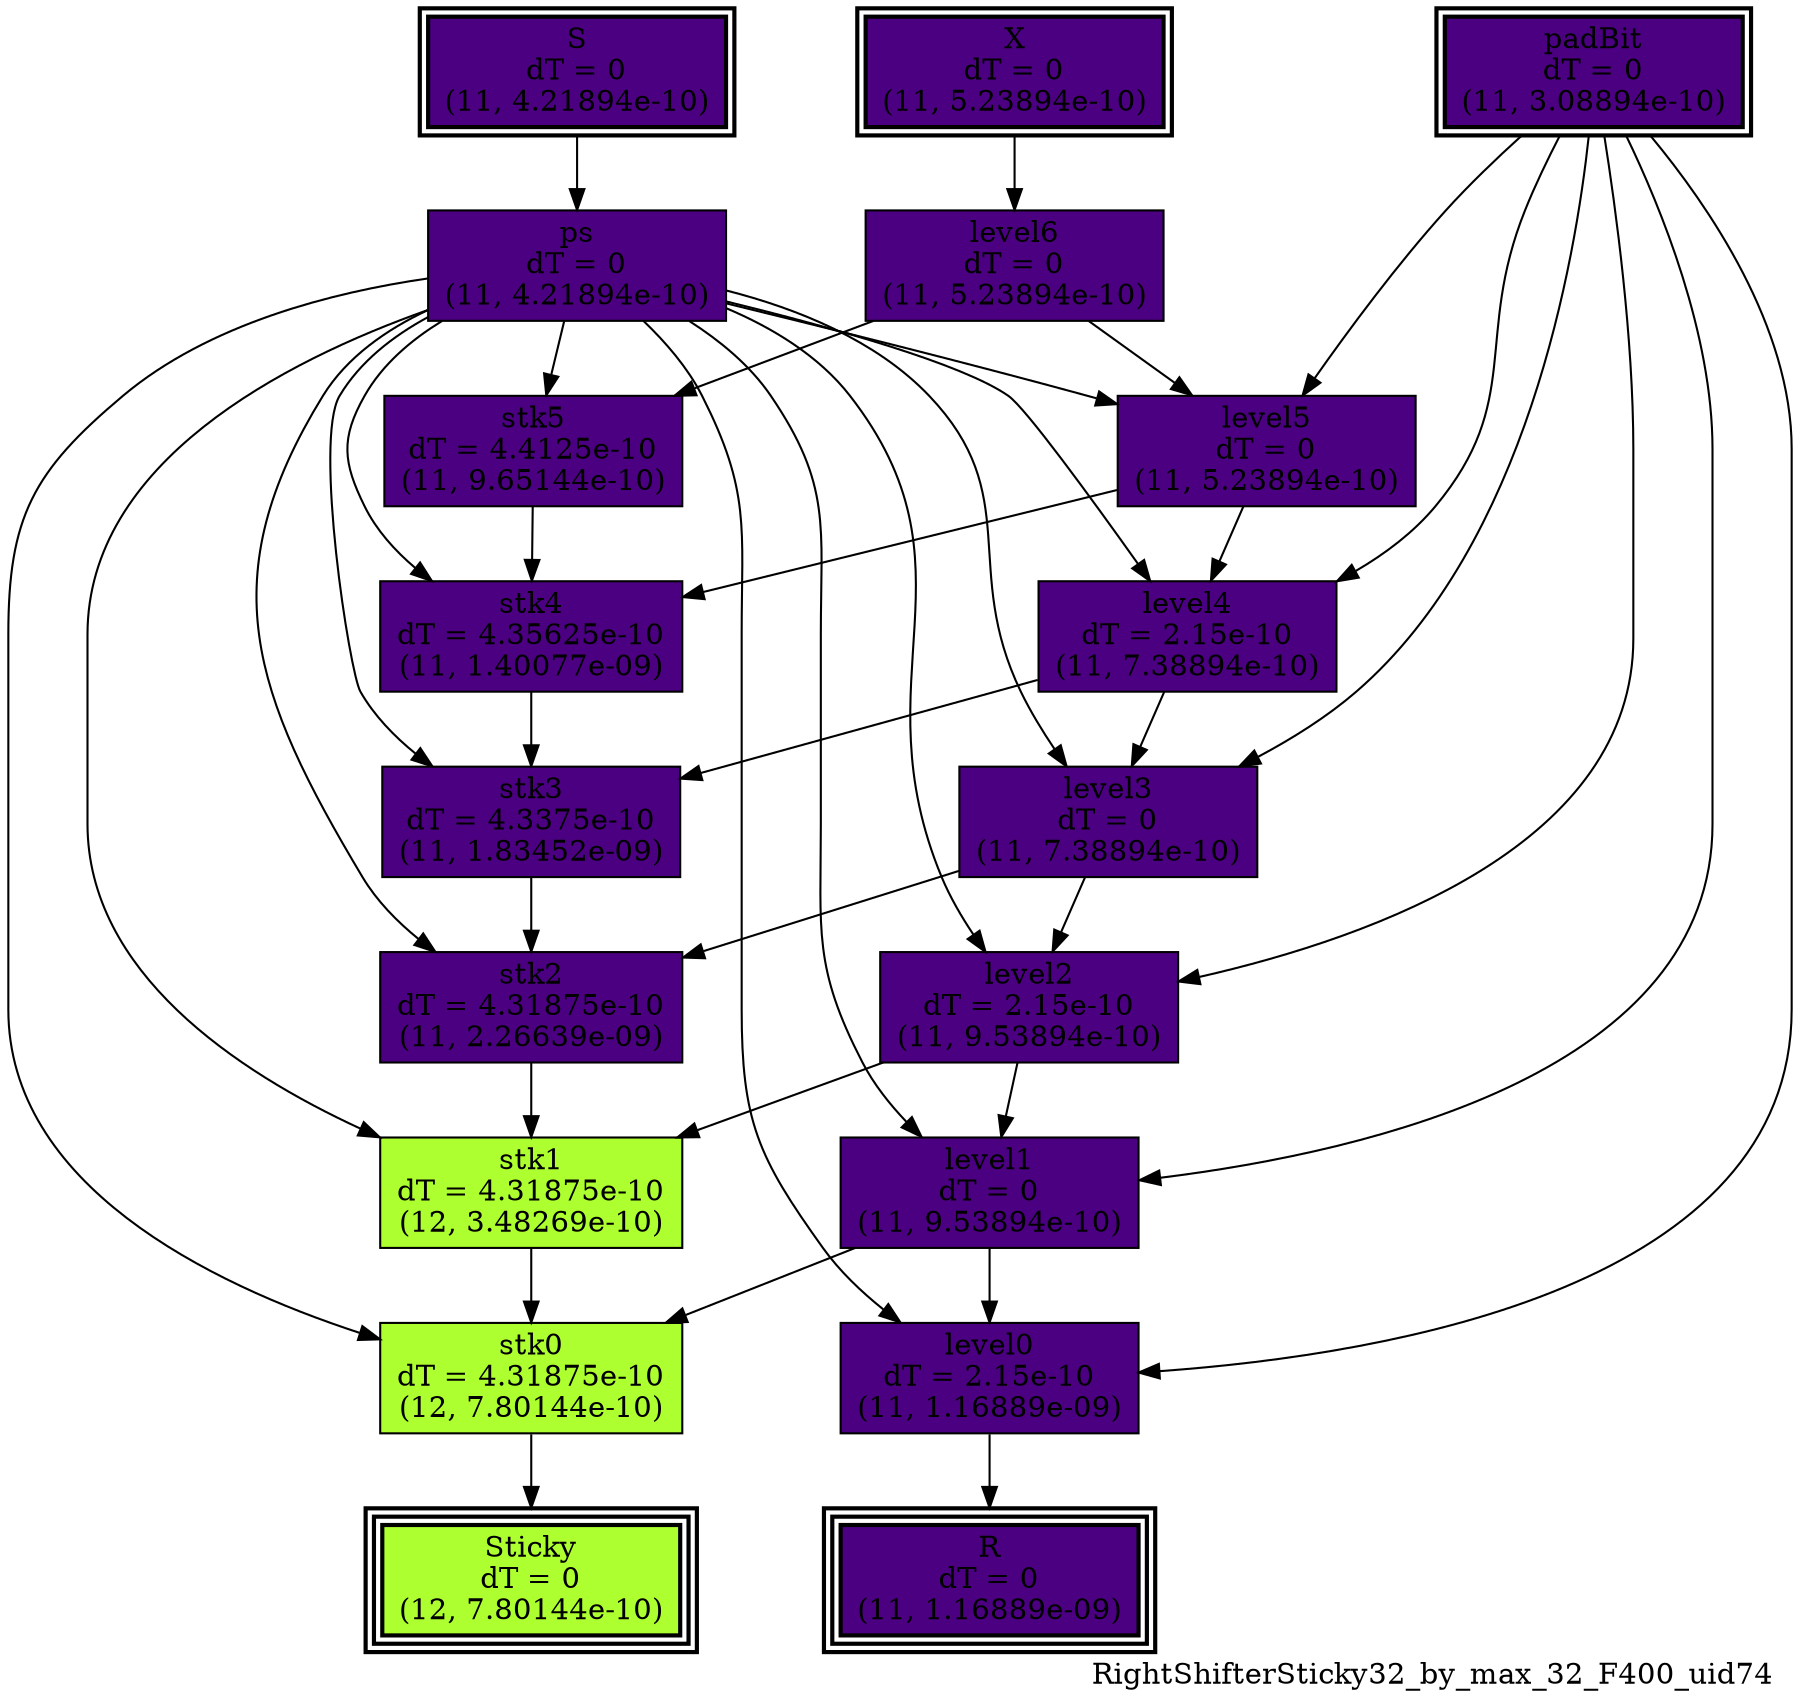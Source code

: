 digraph RightShifterSticky32_by_max_32_F400_uid74
{
	//graph drawing options
	label=RightShifterSticky32_by_max_32_F400_uid74;
	labelloc=bottom;
	labeljust=right;
	ratio=auto;
	nodesep=0.25;
	ranksep=0.5;

	//input/output signals of operator RightShifterSticky32_by_max_32_F400_uid74
	X__RightShifterSticky32_by_max_32_F400_uid74 [ label="X\ndT = 0\n(11, 5.23894e-10)", shape=box, color=black, style="bold, filled", fillcolor=indigo, peripheries=2 ];
	S__RightShifterSticky32_by_max_32_F400_uid74 [ label="S\ndT = 0\n(11, 4.21894e-10)", shape=box, color=black, style="bold, filled", fillcolor=indigo, peripheries=2 ];
	padBit__RightShifterSticky32_by_max_32_F400_uid74 [ label="padBit\ndT = 0\n(11, 3.08894e-10)", shape=box, color=black, style="bold, filled", fillcolor=indigo, peripheries=2 ];
	R__RightShifterSticky32_by_max_32_F400_uid74 [ label="R\ndT = 0\n(11, 1.16889e-09)", shape=box, color=black, style="bold, filled", fillcolor=indigo, peripheries=3 ];
	Sticky__RightShifterSticky32_by_max_32_F400_uid74 [ label="Sticky\ndT = 0\n(12, 7.80144e-10)", shape=box, color=black, style="bold, filled", fillcolor=greenyellow, peripheries=3 ];
	{rank=same X__RightShifterSticky32_by_max_32_F400_uid74, S__RightShifterSticky32_by_max_32_F400_uid74, padBit__RightShifterSticky32_by_max_32_F400_uid74};
	{rank=same R__RightShifterSticky32_by_max_32_F400_uid74, Sticky__RightShifterSticky32_by_max_32_F400_uid74};
	//internal signals of operator RightShifterSticky32_by_max_32_F400_uid74
	ps__RightShifterSticky32_by_max_32_F400_uid74 [ label="ps\ndT = 0\n(11, 4.21894e-10)", shape=box, color=black, style=filled, fillcolor=indigo, peripheries=1 ];
	level6__RightShifterSticky32_by_max_32_F400_uid74 [ label="level6\ndT = 0\n(11, 5.23894e-10)", shape=box, color=black, style=filled, fillcolor=indigo, peripheries=1 ];
	stk5__RightShifterSticky32_by_max_32_F400_uid74 [ label="stk5\ndT = 4.4125e-10\n(11, 9.65144e-10)", shape=box, color=black, style=filled, fillcolor=indigo, peripheries=1 ];
	level5__RightShifterSticky32_by_max_32_F400_uid74 [ label="level5\ndT = 0\n(11, 5.23894e-10)", shape=box, color=black, style=filled, fillcolor=indigo, peripheries=1 ];
	stk4__RightShifterSticky32_by_max_32_F400_uid74 [ label="stk4\ndT = 4.35625e-10\n(11, 1.40077e-09)", shape=box, color=black, style=filled, fillcolor=indigo, peripheries=1 ];
	level4__RightShifterSticky32_by_max_32_F400_uid74 [ label="level4\ndT = 2.15e-10\n(11, 7.38894e-10)", shape=box, color=black, style=filled, fillcolor=indigo, peripheries=1 ];
	stk3__RightShifterSticky32_by_max_32_F400_uid74 [ label="stk3\ndT = 4.3375e-10\n(11, 1.83452e-09)", shape=box, color=black, style=filled, fillcolor=indigo, peripheries=1 ];
	level3__RightShifterSticky32_by_max_32_F400_uid74 [ label="level3\ndT = 0\n(11, 7.38894e-10)", shape=box, color=black, style=filled, fillcolor=indigo, peripheries=1 ];
	stk2__RightShifterSticky32_by_max_32_F400_uid74 [ label="stk2\ndT = 4.31875e-10\n(11, 2.26639e-09)", shape=box, color=black, style=filled, fillcolor=indigo, peripheries=1 ];
	level2__RightShifterSticky32_by_max_32_F400_uid74 [ label="level2\ndT = 2.15e-10\n(11, 9.53894e-10)", shape=box, color=black, style=filled, fillcolor=indigo, peripheries=1 ];
	stk1__RightShifterSticky32_by_max_32_F400_uid74 [ label="stk1\ndT = 4.31875e-10\n(12, 3.48269e-10)", shape=box, color=black, style=filled, fillcolor=greenyellow, peripheries=1 ];
	level1__RightShifterSticky32_by_max_32_F400_uid74 [ label="level1\ndT = 0\n(11, 9.53894e-10)", shape=box, color=black, style=filled, fillcolor=indigo, peripheries=1 ];
	stk0__RightShifterSticky32_by_max_32_F400_uid74 [ label="stk0\ndT = 4.31875e-10\n(12, 7.80144e-10)", shape=box, color=black, style=filled, fillcolor=greenyellow, peripheries=1 ];
	level0__RightShifterSticky32_by_max_32_F400_uid74 [ label="level0\ndT = 2.15e-10\n(11, 1.16889e-09)", shape=box, color=black, style=filled, fillcolor=indigo, peripheries=1 ];

	//subcomponents of operator RightShifterSticky32_by_max_32_F400_uid74

	//input and internal signal connections of operator RightShifterSticky32_by_max_32_F400_uid74
	X__RightShifterSticky32_by_max_32_F400_uid74 -> level6__RightShifterSticky32_by_max_32_F400_uid74 [ arrowhead=normal, arrowsize=1.0, arrowtail=normal, color=black, dir=forward  ];
	S__RightShifterSticky32_by_max_32_F400_uid74 -> ps__RightShifterSticky32_by_max_32_F400_uid74 [ arrowhead=normal, arrowsize=1.0, arrowtail=normal, color=black, dir=forward  ];
	padBit__RightShifterSticky32_by_max_32_F400_uid74 -> level5__RightShifterSticky32_by_max_32_F400_uid74 [ arrowhead=normal, arrowsize=1.0, arrowtail=normal, color=black, dir=forward  ];
	padBit__RightShifterSticky32_by_max_32_F400_uid74 -> level4__RightShifterSticky32_by_max_32_F400_uid74 [ arrowhead=normal, arrowsize=1.0, arrowtail=normal, color=black, dir=forward  ];
	padBit__RightShifterSticky32_by_max_32_F400_uid74 -> level3__RightShifterSticky32_by_max_32_F400_uid74 [ arrowhead=normal, arrowsize=1.0, arrowtail=normal, color=black, dir=forward  ];
	padBit__RightShifterSticky32_by_max_32_F400_uid74 -> level2__RightShifterSticky32_by_max_32_F400_uid74 [ arrowhead=normal, arrowsize=1.0, arrowtail=normal, color=black, dir=forward  ];
	padBit__RightShifterSticky32_by_max_32_F400_uid74 -> level1__RightShifterSticky32_by_max_32_F400_uid74 [ arrowhead=normal, arrowsize=1.0, arrowtail=normal, color=black, dir=forward  ];
	padBit__RightShifterSticky32_by_max_32_F400_uid74 -> level0__RightShifterSticky32_by_max_32_F400_uid74 [ arrowhead=normal, arrowsize=1.0, arrowtail=normal, color=black, dir=forward  ];
	ps__RightShifterSticky32_by_max_32_F400_uid74 -> stk5__RightShifterSticky32_by_max_32_F400_uid74 [ arrowhead=normal, arrowsize=1.0, arrowtail=normal, color=black, dir=forward  ];
	ps__RightShifterSticky32_by_max_32_F400_uid74 -> level5__RightShifterSticky32_by_max_32_F400_uid74 [ arrowhead=normal, arrowsize=1.0, arrowtail=normal, color=black, dir=forward  ];
	ps__RightShifterSticky32_by_max_32_F400_uid74 -> stk4__RightShifterSticky32_by_max_32_F400_uid74 [ arrowhead=normal, arrowsize=1.0, arrowtail=normal, color=black, dir=forward  ];
	ps__RightShifterSticky32_by_max_32_F400_uid74 -> level4__RightShifterSticky32_by_max_32_F400_uid74 [ arrowhead=normal, arrowsize=1.0, arrowtail=normal, color=black, dir=forward  ];
	ps__RightShifterSticky32_by_max_32_F400_uid74 -> stk3__RightShifterSticky32_by_max_32_F400_uid74 [ arrowhead=normal, arrowsize=1.0, arrowtail=normal, color=black, dir=forward  ];
	ps__RightShifterSticky32_by_max_32_F400_uid74 -> level3__RightShifterSticky32_by_max_32_F400_uid74 [ arrowhead=normal, arrowsize=1.0, arrowtail=normal, color=black, dir=forward  ];
	ps__RightShifterSticky32_by_max_32_F400_uid74 -> stk2__RightShifterSticky32_by_max_32_F400_uid74 [ arrowhead=normal, arrowsize=1.0, arrowtail=normal, color=black, dir=forward  ];
	ps__RightShifterSticky32_by_max_32_F400_uid74 -> level2__RightShifterSticky32_by_max_32_F400_uid74 [ arrowhead=normal, arrowsize=1.0, arrowtail=normal, color=black, dir=forward  ];
	ps__RightShifterSticky32_by_max_32_F400_uid74 -> stk1__RightShifterSticky32_by_max_32_F400_uid74 [ arrowhead=normal, arrowsize=1.0, arrowtail=normal, color=black, dir=forward  ];
	ps__RightShifterSticky32_by_max_32_F400_uid74 -> level1__RightShifterSticky32_by_max_32_F400_uid74 [ arrowhead=normal, arrowsize=1.0, arrowtail=normal, color=black, dir=forward  ];
	ps__RightShifterSticky32_by_max_32_F400_uid74 -> stk0__RightShifterSticky32_by_max_32_F400_uid74 [ arrowhead=normal, arrowsize=1.0, arrowtail=normal, color=black, dir=forward  ];
	ps__RightShifterSticky32_by_max_32_F400_uid74 -> level0__RightShifterSticky32_by_max_32_F400_uid74 [ arrowhead=normal, arrowsize=1.0, arrowtail=normal, color=black, dir=forward  ];
	level6__RightShifterSticky32_by_max_32_F400_uid74 -> stk5__RightShifterSticky32_by_max_32_F400_uid74 [ arrowhead=normal, arrowsize=1.0, arrowtail=normal, color=black, dir=forward  ];
	level6__RightShifterSticky32_by_max_32_F400_uid74 -> level5__RightShifterSticky32_by_max_32_F400_uid74 [ arrowhead=normal, arrowsize=1.0, arrowtail=normal, color=black, dir=forward  ];
	stk5__RightShifterSticky32_by_max_32_F400_uid74 -> stk4__RightShifterSticky32_by_max_32_F400_uid74 [ arrowhead=normal, arrowsize=1.0, arrowtail=normal, color=black, dir=forward  ];
	level5__RightShifterSticky32_by_max_32_F400_uid74 -> stk4__RightShifterSticky32_by_max_32_F400_uid74 [ arrowhead=normal, arrowsize=1.0, arrowtail=normal, color=black, dir=forward  ];
	level5__RightShifterSticky32_by_max_32_F400_uid74 -> level4__RightShifterSticky32_by_max_32_F400_uid74 [ arrowhead=normal, arrowsize=1.0, arrowtail=normal, color=black, dir=forward  ];
	stk4__RightShifterSticky32_by_max_32_F400_uid74 -> stk3__RightShifterSticky32_by_max_32_F400_uid74 [ arrowhead=normal, arrowsize=1.0, arrowtail=normal, color=black, dir=forward  ];
	level4__RightShifterSticky32_by_max_32_F400_uid74 -> stk3__RightShifterSticky32_by_max_32_F400_uid74 [ arrowhead=normal, arrowsize=1.0, arrowtail=normal, color=black, dir=forward  ];
	level4__RightShifterSticky32_by_max_32_F400_uid74 -> level3__RightShifterSticky32_by_max_32_F400_uid74 [ arrowhead=normal, arrowsize=1.0, arrowtail=normal, color=black, dir=forward  ];
	stk3__RightShifterSticky32_by_max_32_F400_uid74 -> stk2__RightShifterSticky32_by_max_32_F400_uid74 [ arrowhead=normal, arrowsize=1.0, arrowtail=normal, color=black, dir=forward  ];
	level3__RightShifterSticky32_by_max_32_F400_uid74 -> stk2__RightShifterSticky32_by_max_32_F400_uid74 [ arrowhead=normal, arrowsize=1.0, arrowtail=normal, color=black, dir=forward  ];
	level3__RightShifterSticky32_by_max_32_F400_uid74 -> level2__RightShifterSticky32_by_max_32_F400_uid74 [ arrowhead=normal, arrowsize=1.0, arrowtail=normal, color=black, dir=forward  ];
	stk2__RightShifterSticky32_by_max_32_F400_uid74 -> stk1__RightShifterSticky32_by_max_32_F400_uid74 [ arrowhead=normal, arrowsize=1.0, arrowtail=normal, color=black, dir=forward  ];
	level2__RightShifterSticky32_by_max_32_F400_uid74 -> stk1__RightShifterSticky32_by_max_32_F400_uid74 [ arrowhead=normal, arrowsize=1.0, arrowtail=normal, color=black, dir=forward  ];
	level2__RightShifterSticky32_by_max_32_F400_uid74 -> level1__RightShifterSticky32_by_max_32_F400_uid74 [ arrowhead=normal, arrowsize=1.0, arrowtail=normal, color=black, dir=forward  ];
	stk1__RightShifterSticky32_by_max_32_F400_uid74 -> stk0__RightShifterSticky32_by_max_32_F400_uid74 [ arrowhead=normal, arrowsize=1.0, arrowtail=normal, color=black, dir=forward  ];
	level1__RightShifterSticky32_by_max_32_F400_uid74 -> stk0__RightShifterSticky32_by_max_32_F400_uid74 [ arrowhead=normal, arrowsize=1.0, arrowtail=normal, color=black, dir=forward  ];
	level1__RightShifterSticky32_by_max_32_F400_uid74 -> level0__RightShifterSticky32_by_max_32_F400_uid74 [ arrowhead=normal, arrowsize=1.0, arrowtail=normal, color=black, dir=forward  ];
	stk0__RightShifterSticky32_by_max_32_F400_uid74 -> Sticky__RightShifterSticky32_by_max_32_F400_uid74 [ arrowhead=normal, arrowsize=1.0, arrowtail=normal, color=black, dir=forward  ];
	level0__RightShifterSticky32_by_max_32_F400_uid74 -> R__RightShifterSticky32_by_max_32_F400_uid74 [ arrowhead=normal, arrowsize=1.0, arrowtail=normal, color=black, dir=forward  ];
}

